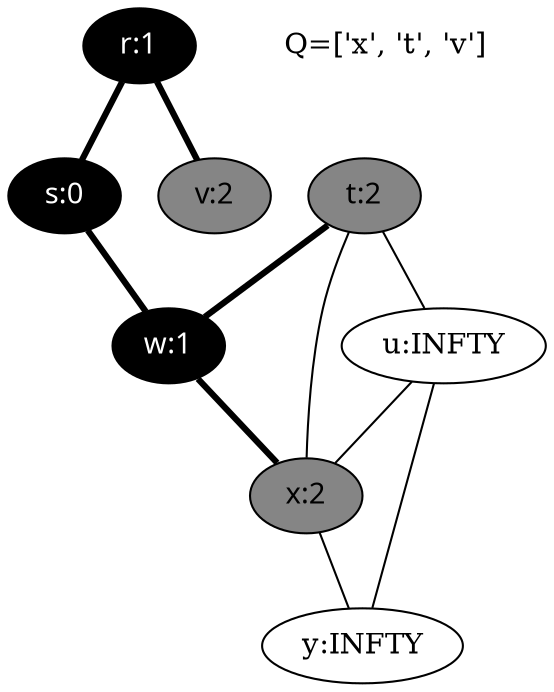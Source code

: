 Graph {
r [ label="r:1" fontcolor=white style=filled fontname="time-bold" fillcolor=black ];
s [ label="s:0" fontcolor=white style=filled fontname="time-bold" fillcolor=black ];
t [ label="t:2" style=filled fontname="time-bold" fillcolor=gray52 ];
u [ label="u:INFTY" ];
v [ label="v:2" style=filled fontname="time-bold" fillcolor=gray52 ];
w [ label="w:1" fontcolor=white style=filled fontname="time-bold" fillcolor=black ];
x [ label="x:2" style=filled fontname="time-bold" fillcolor=gray52 ];
y [ label="y:INFTY" ];
r--s[label="", penwidth=3];
r--v[label="", penwidth=3];
s--w[label="", penwidth=3];
t--w[label="", penwidth=3];
t--x[label="", penwidth=1];
t--u[label="", penwidth=1];
u--x[label="", penwidth=1];
u--y[label="", penwidth=1];
w--x[label="", penwidth=3];
x--y[label="", penwidth=1];
legend[label="Q=['x', 't', 'v']", color=white];
}